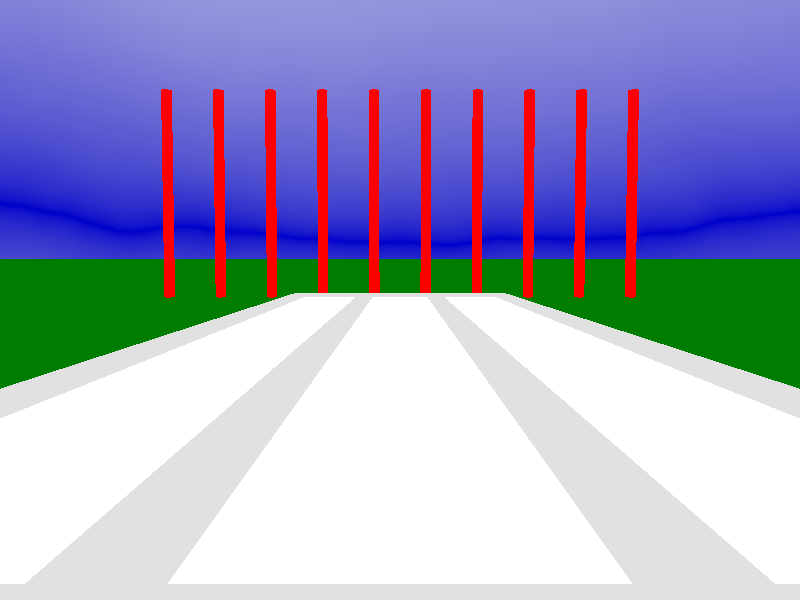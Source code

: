 // Persistence Of Vision Ray Tracer Scene Description File
// File: var_refl.pov
// Vers: 3.5
// Desc: Demo of the three reflection types
// Date: 2001/04/15
// Auth: ingo
// Updated 28. Aug 01 by Christoph Hormann
//
// -w320 -h240
// -w800 -h600 +a0.3

#version 3.5;
global_settings {assumed_gamma 1.0}

light_source {
   < 100, 500,-500>
   rgb 1
}

camera {
   location  <0.0, 1.5, -8.0>
   look_at   <0.0, 0.0, 20.0>
   angle 55
}

sky_sphere {
   pigment {
      function { abs(y) }
      turbulence 0.1
      color_map { [0.0, rgb <0,0,0.6>] [1.0, rgb 1] }
   }
}

#declare Water= box{
   <-1,-2,-5>,<1,0.1,20>
}

difference {
   plane {
      y, 0
      pigment {rgb <0,0.2,0>}
   }
   object{
      Water
      translate <-2.5,0,0>
      texture {
         pigment {checker color rgb 1 color blue 1 scale 0.1}
      }
   }
   object{
      Water
      texture {
         pigment {checker color rgb 1 color blue 1 scale 0.1}
      }
   }
   object{
      Water
      translate <2.5,0,0>
      texture {
         pigment {checker color rgb 1 color blue 1 scale 0.1}
      }
   }
}
difference {
   box {<-4,-0.001,-5.5>,<4,0.2,21>}
   object{
      Water
      scale <1,3,1>
      translate <-2.5,0,0>
   }
   object{
      Water
      scale <1,3,1>
   }
   object{
      Water
      scale <1,3,1>
      translate <2.5,0,0>
   }
   pigment {rgb 0.75}
}

#declare WaterNormal=normal{
    bozo 1
    normal_map {
        [ 0.3 waves translate -0.5 scale <1, 0.05, 1>*100000 frequency 100000]
        [ 0.7 ripples translate -0.5 scale <1, 0.7, 1>*100000 frequency 100000]
        [ 0.85 ripples translate -0.5 scale <1, 0.6, 1>*100000 frequency 100000]
        [ 1.0 ripples translate -0.5  scale 100000 frequency 100000]
    }
    scale 1
}

object{
   Water
   scale 1.01
   translate <-2.5,0,0>
   material{
      texture {
         pigment {rgbf <1,1,1,1>}
         normal{WaterNormal}
         finish {
            ambient 0
            diffuse 0.1
            reflection {
              0.04, 1
            }
            specular 1.5
            roughness 0.001
            brilliance 0.01
            conserve_energy
         }
      }
      interior {
         ior 1.33
      }
   }
}
object{
   Water
   scale 1.01
   material{
      texture {
         pigment {rgbf <1,1,1,1>}
         normal{WaterNormal}
         finish {
            ambient 0
            diffuse 0.1
            reflection {
              0.04, 1
              fresnel on
            }
            specular 1.5
            roughness 0.001
            brilliance 0.01
            conserve_energy
         }
      }
      interior {
         ior 1.33
      }
   }
}
object{
   Water
   scale 1.01
   translate <2.5,0,0>
   material{
      texture {
         pigment {rgbf <1,1,1,1>}
         normal{WaterNormal}
         finish {
            ambient 0
            diffuse 0.1
            reflection 1
            specular 1.5
            roughness 0.001
            brilliance 0.01
            conserve_energy
         }
      }
      interior {
         ior 1.33
      }
   }
}


#declare I=0;
#declare N=10;
#while (I<N)
   cylinder {
      <0, 0, 22>,<0,8,22>, 0.2
      translate <-9+2*I,0,0>
      pigment {rgb <1,0,0>}
   }
   #declare I=I+1;
#end
